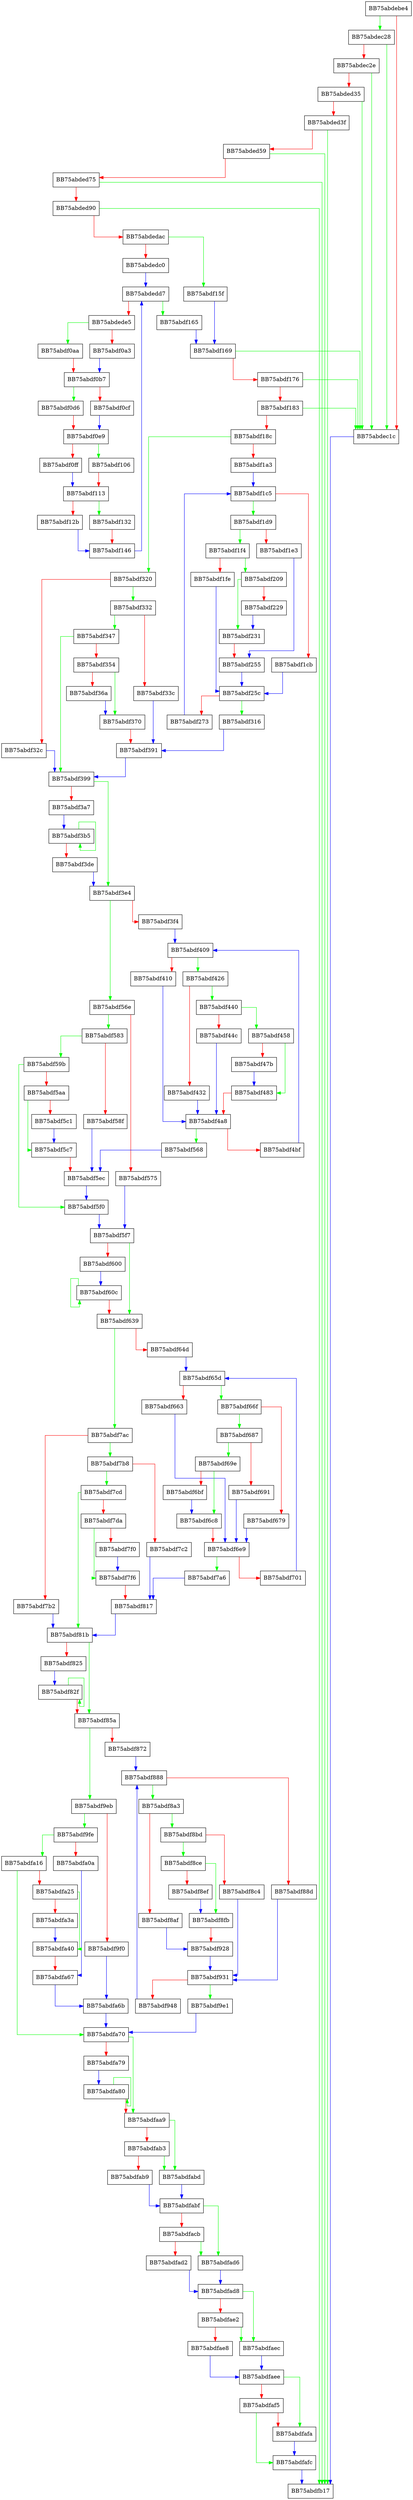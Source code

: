 digraph HUF_decompress4X1_usingDTable_internal_default {
  node [shape="box"];
  graph [splines=ortho];
  BB75abdebe4 -> BB75abdec28 [color="green"];
  BB75abdebe4 -> BB75abdec1c [color="red"];
  BB75abdec1c -> BB75abdfb17 [color="blue"];
  BB75abdec28 -> BB75abdec1c [color="green"];
  BB75abdec28 -> BB75abdec2e [color="red"];
  BB75abdec2e -> BB75abdec1c [color="green"];
  BB75abdec2e -> BB75abded35 [color="red"];
  BB75abded35 -> BB75abdec1c [color="green"];
  BB75abded35 -> BB75abded3f [color="red"];
  BB75abded3f -> BB75abdfb17 [color="green"];
  BB75abded3f -> BB75abded59 [color="red"];
  BB75abded59 -> BB75abdfb17 [color="green"];
  BB75abded59 -> BB75abded75 [color="red"];
  BB75abded75 -> BB75abdfb17 [color="green"];
  BB75abded75 -> BB75abded90 [color="red"];
  BB75abded90 -> BB75abdfb17 [color="green"];
  BB75abded90 -> BB75abdedac [color="red"];
  BB75abdedac -> BB75abdf15f [color="green"];
  BB75abdedac -> BB75abdedc0 [color="red"];
  BB75abdedc0 -> BB75abdedd7 [color="blue"];
  BB75abdedd7 -> BB75abdf165 [color="green"];
  BB75abdedd7 -> BB75abdede5 [color="red"];
  BB75abdede5 -> BB75abdf0aa [color="green"];
  BB75abdede5 -> BB75abdf0a3 [color="red"];
  BB75abdf0a3 -> BB75abdf0b7 [color="blue"];
  BB75abdf0aa -> BB75abdf0b7 [color="red"];
  BB75abdf0b7 -> BB75abdf0d6 [color="green"];
  BB75abdf0b7 -> BB75abdf0cf [color="red"];
  BB75abdf0cf -> BB75abdf0e9 [color="blue"];
  BB75abdf0d6 -> BB75abdf0e9 [color="red"];
  BB75abdf0e9 -> BB75abdf106 [color="green"];
  BB75abdf0e9 -> BB75abdf0ff [color="red"];
  BB75abdf0ff -> BB75abdf113 [color="blue"];
  BB75abdf106 -> BB75abdf113 [color="red"];
  BB75abdf113 -> BB75abdf132 [color="green"];
  BB75abdf113 -> BB75abdf12b [color="red"];
  BB75abdf12b -> BB75abdf146 [color="blue"];
  BB75abdf132 -> BB75abdf146 [color="red"];
  BB75abdf146 -> BB75abdedd7 [color="blue"];
  BB75abdf15f -> BB75abdf169 [color="blue"];
  BB75abdf165 -> BB75abdf169 [color="blue"];
  BB75abdf169 -> BB75abdec1c [color="green"];
  BB75abdf169 -> BB75abdf176 [color="red"];
  BB75abdf176 -> BB75abdec1c [color="green"];
  BB75abdf176 -> BB75abdf183 [color="red"];
  BB75abdf183 -> BB75abdec1c [color="green"];
  BB75abdf183 -> BB75abdf18c [color="red"];
  BB75abdf18c -> BB75abdf320 [color="green"];
  BB75abdf18c -> BB75abdf1a3 [color="red"];
  BB75abdf1a3 -> BB75abdf1c5 [color="blue"];
  BB75abdf1c5 -> BB75abdf1d9 [color="green"];
  BB75abdf1c5 -> BB75abdf1cb [color="red"];
  BB75abdf1cb -> BB75abdf25c [color="blue"];
  BB75abdf1d9 -> BB75abdf1f4 [color="green"];
  BB75abdf1d9 -> BB75abdf1e3 [color="red"];
  BB75abdf1e3 -> BB75abdf255 [color="blue"];
  BB75abdf1f4 -> BB75abdf209 [color="green"];
  BB75abdf1f4 -> BB75abdf1fe [color="red"];
  BB75abdf1fe -> BB75abdf25c [color="blue"];
  BB75abdf209 -> BB75abdf231 [color="green"];
  BB75abdf209 -> BB75abdf229 [color="red"];
  BB75abdf229 -> BB75abdf231 [color="blue"];
  BB75abdf231 -> BB75abdf255 [color="red"];
  BB75abdf255 -> BB75abdf25c [color="blue"];
  BB75abdf25c -> BB75abdf316 [color="green"];
  BB75abdf25c -> BB75abdf273 [color="red"];
  BB75abdf273 -> BB75abdf1c5 [color="blue"];
  BB75abdf316 -> BB75abdf391 [color="blue"];
  BB75abdf320 -> BB75abdf332 [color="green"];
  BB75abdf320 -> BB75abdf32c [color="red"];
  BB75abdf32c -> BB75abdf399 [color="blue"];
  BB75abdf332 -> BB75abdf347 [color="green"];
  BB75abdf332 -> BB75abdf33c [color="red"];
  BB75abdf33c -> BB75abdf391 [color="blue"];
  BB75abdf347 -> BB75abdf399 [color="green"];
  BB75abdf347 -> BB75abdf354 [color="red"];
  BB75abdf354 -> BB75abdf370 [color="green"];
  BB75abdf354 -> BB75abdf36a [color="red"];
  BB75abdf36a -> BB75abdf370 [color="blue"];
  BB75abdf370 -> BB75abdf391 [color="red"];
  BB75abdf391 -> BB75abdf399 [color="blue"];
  BB75abdf399 -> BB75abdf3e4 [color="green"];
  BB75abdf399 -> BB75abdf3a7 [color="red"];
  BB75abdf3a7 -> BB75abdf3b5 [color="blue"];
  BB75abdf3b5 -> BB75abdf3b5 [color="green"];
  BB75abdf3b5 -> BB75abdf3de [color="red"];
  BB75abdf3de -> BB75abdf3e4 [color="blue"];
  BB75abdf3e4 -> BB75abdf56e [color="green"];
  BB75abdf3e4 -> BB75abdf3f4 [color="red"];
  BB75abdf3f4 -> BB75abdf409 [color="blue"];
  BB75abdf409 -> BB75abdf426 [color="green"];
  BB75abdf409 -> BB75abdf410 [color="red"];
  BB75abdf410 -> BB75abdf4a8 [color="blue"];
  BB75abdf426 -> BB75abdf440 [color="green"];
  BB75abdf426 -> BB75abdf432 [color="red"];
  BB75abdf432 -> BB75abdf4a8 [color="blue"];
  BB75abdf440 -> BB75abdf458 [color="green"];
  BB75abdf440 -> BB75abdf44c [color="red"];
  BB75abdf44c -> BB75abdf4a8 [color="blue"];
  BB75abdf458 -> BB75abdf483 [color="green"];
  BB75abdf458 -> BB75abdf47b [color="red"];
  BB75abdf47b -> BB75abdf483 [color="blue"];
  BB75abdf483 -> BB75abdf4a8 [color="red"];
  BB75abdf4a8 -> BB75abdf568 [color="green"];
  BB75abdf4a8 -> BB75abdf4bf [color="red"];
  BB75abdf4bf -> BB75abdf409 [color="blue"];
  BB75abdf568 -> BB75abdf5ec [color="blue"];
  BB75abdf56e -> BB75abdf583 [color="green"];
  BB75abdf56e -> BB75abdf575 [color="red"];
  BB75abdf575 -> BB75abdf5f7 [color="blue"];
  BB75abdf583 -> BB75abdf59b [color="green"];
  BB75abdf583 -> BB75abdf58f [color="red"];
  BB75abdf58f -> BB75abdf5ec [color="blue"];
  BB75abdf59b -> BB75abdf5f0 [color="green"];
  BB75abdf59b -> BB75abdf5aa [color="red"];
  BB75abdf5aa -> BB75abdf5c7 [color="green"];
  BB75abdf5aa -> BB75abdf5c1 [color="red"];
  BB75abdf5c1 -> BB75abdf5c7 [color="blue"];
  BB75abdf5c7 -> BB75abdf5ec [color="red"];
  BB75abdf5ec -> BB75abdf5f0 [color="blue"];
  BB75abdf5f0 -> BB75abdf5f7 [color="blue"];
  BB75abdf5f7 -> BB75abdf639 [color="green"];
  BB75abdf5f7 -> BB75abdf600 [color="red"];
  BB75abdf600 -> BB75abdf60c [color="blue"];
  BB75abdf60c -> BB75abdf60c [color="green"];
  BB75abdf60c -> BB75abdf639 [color="red"];
  BB75abdf639 -> BB75abdf7ac [color="green"];
  BB75abdf639 -> BB75abdf64d [color="red"];
  BB75abdf64d -> BB75abdf65d [color="blue"];
  BB75abdf65d -> BB75abdf66f [color="green"];
  BB75abdf65d -> BB75abdf663 [color="red"];
  BB75abdf663 -> BB75abdf6e9 [color="blue"];
  BB75abdf66f -> BB75abdf687 [color="green"];
  BB75abdf66f -> BB75abdf679 [color="red"];
  BB75abdf679 -> BB75abdf6e9 [color="blue"];
  BB75abdf687 -> BB75abdf69e [color="green"];
  BB75abdf687 -> BB75abdf691 [color="red"];
  BB75abdf691 -> BB75abdf6e9 [color="blue"];
  BB75abdf69e -> BB75abdf6c8 [color="green"];
  BB75abdf69e -> BB75abdf6bf [color="red"];
  BB75abdf6bf -> BB75abdf6c8 [color="blue"];
  BB75abdf6c8 -> BB75abdf6e9 [color="red"];
  BB75abdf6e9 -> BB75abdf7a6 [color="green"];
  BB75abdf6e9 -> BB75abdf701 [color="red"];
  BB75abdf701 -> BB75abdf65d [color="blue"];
  BB75abdf7a6 -> BB75abdf817 [color="blue"];
  BB75abdf7ac -> BB75abdf7b8 [color="green"];
  BB75abdf7ac -> BB75abdf7b2 [color="red"];
  BB75abdf7b2 -> BB75abdf81b [color="blue"];
  BB75abdf7b8 -> BB75abdf7cd [color="green"];
  BB75abdf7b8 -> BB75abdf7c2 [color="red"];
  BB75abdf7c2 -> BB75abdf817 [color="blue"];
  BB75abdf7cd -> BB75abdf81b [color="green"];
  BB75abdf7cd -> BB75abdf7da [color="red"];
  BB75abdf7da -> BB75abdf7f6 [color="green"];
  BB75abdf7da -> BB75abdf7f0 [color="red"];
  BB75abdf7f0 -> BB75abdf7f6 [color="blue"];
  BB75abdf7f6 -> BB75abdf817 [color="red"];
  BB75abdf817 -> BB75abdf81b [color="blue"];
  BB75abdf81b -> BB75abdf85a [color="green"];
  BB75abdf81b -> BB75abdf825 [color="red"];
  BB75abdf825 -> BB75abdf82f [color="blue"];
  BB75abdf82f -> BB75abdf82f [color="green"];
  BB75abdf82f -> BB75abdf85a [color="red"];
  BB75abdf85a -> BB75abdf9eb [color="green"];
  BB75abdf85a -> BB75abdf872 [color="red"];
  BB75abdf872 -> BB75abdf888 [color="blue"];
  BB75abdf888 -> BB75abdf8a3 [color="green"];
  BB75abdf888 -> BB75abdf88d [color="red"];
  BB75abdf88d -> BB75abdf931 [color="blue"];
  BB75abdf8a3 -> BB75abdf8bd [color="green"];
  BB75abdf8a3 -> BB75abdf8af [color="red"];
  BB75abdf8af -> BB75abdf928 [color="blue"];
  BB75abdf8bd -> BB75abdf8ce [color="green"];
  BB75abdf8bd -> BB75abdf8c4 [color="red"];
  BB75abdf8c4 -> BB75abdf931 [color="blue"];
  BB75abdf8ce -> BB75abdf8fb [color="green"];
  BB75abdf8ce -> BB75abdf8ef [color="red"];
  BB75abdf8ef -> BB75abdf8fb [color="blue"];
  BB75abdf8fb -> BB75abdf928 [color="red"];
  BB75abdf928 -> BB75abdf931 [color="blue"];
  BB75abdf931 -> BB75abdf9e1 [color="green"];
  BB75abdf931 -> BB75abdf948 [color="red"];
  BB75abdf948 -> BB75abdf888 [color="blue"];
  BB75abdf9e1 -> BB75abdfa70 [color="blue"];
  BB75abdf9eb -> BB75abdf9fe [color="green"];
  BB75abdf9eb -> BB75abdf9f0 [color="red"];
  BB75abdf9f0 -> BB75abdfa6b [color="blue"];
  BB75abdf9fe -> BB75abdfa16 [color="green"];
  BB75abdf9fe -> BB75abdfa0a [color="red"];
  BB75abdfa0a -> BB75abdfa67 [color="blue"];
  BB75abdfa16 -> BB75abdfa70 [color="green"];
  BB75abdfa16 -> BB75abdfa25 [color="red"];
  BB75abdfa25 -> BB75abdfa40 [color="green"];
  BB75abdfa25 -> BB75abdfa3a [color="red"];
  BB75abdfa3a -> BB75abdfa40 [color="blue"];
  BB75abdfa40 -> BB75abdfa67 [color="red"];
  BB75abdfa67 -> BB75abdfa6b [color="blue"];
  BB75abdfa6b -> BB75abdfa70 [color="blue"];
  BB75abdfa70 -> BB75abdfaa9 [color="green"];
  BB75abdfa70 -> BB75abdfa79 [color="red"];
  BB75abdfa79 -> BB75abdfa80 [color="blue"];
  BB75abdfa80 -> BB75abdfa80 [color="green"];
  BB75abdfa80 -> BB75abdfaa9 [color="red"];
  BB75abdfaa9 -> BB75abdfabd [color="green"];
  BB75abdfaa9 -> BB75abdfab3 [color="red"];
  BB75abdfab3 -> BB75abdfabd [color="green"];
  BB75abdfab3 -> BB75abdfab9 [color="red"];
  BB75abdfab9 -> BB75abdfabf [color="blue"];
  BB75abdfabd -> BB75abdfabf [color="blue"];
  BB75abdfabf -> BB75abdfad6 [color="green"];
  BB75abdfabf -> BB75abdfacb [color="red"];
  BB75abdfacb -> BB75abdfad6 [color="green"];
  BB75abdfacb -> BB75abdfad2 [color="red"];
  BB75abdfad2 -> BB75abdfad8 [color="blue"];
  BB75abdfad6 -> BB75abdfad8 [color="blue"];
  BB75abdfad8 -> BB75abdfaec [color="green"];
  BB75abdfad8 -> BB75abdfae2 [color="red"];
  BB75abdfae2 -> BB75abdfaec [color="green"];
  BB75abdfae2 -> BB75abdfae8 [color="red"];
  BB75abdfae8 -> BB75abdfaee [color="blue"];
  BB75abdfaec -> BB75abdfaee [color="blue"];
  BB75abdfaee -> BB75abdfafa [color="green"];
  BB75abdfaee -> BB75abdfaf5 [color="red"];
  BB75abdfaf5 -> BB75abdfafc [color="green"];
  BB75abdfaf5 -> BB75abdfafa [color="red"];
  BB75abdfafa -> BB75abdfafc [color="blue"];
  BB75abdfafc -> BB75abdfb17 [color="blue"];
}